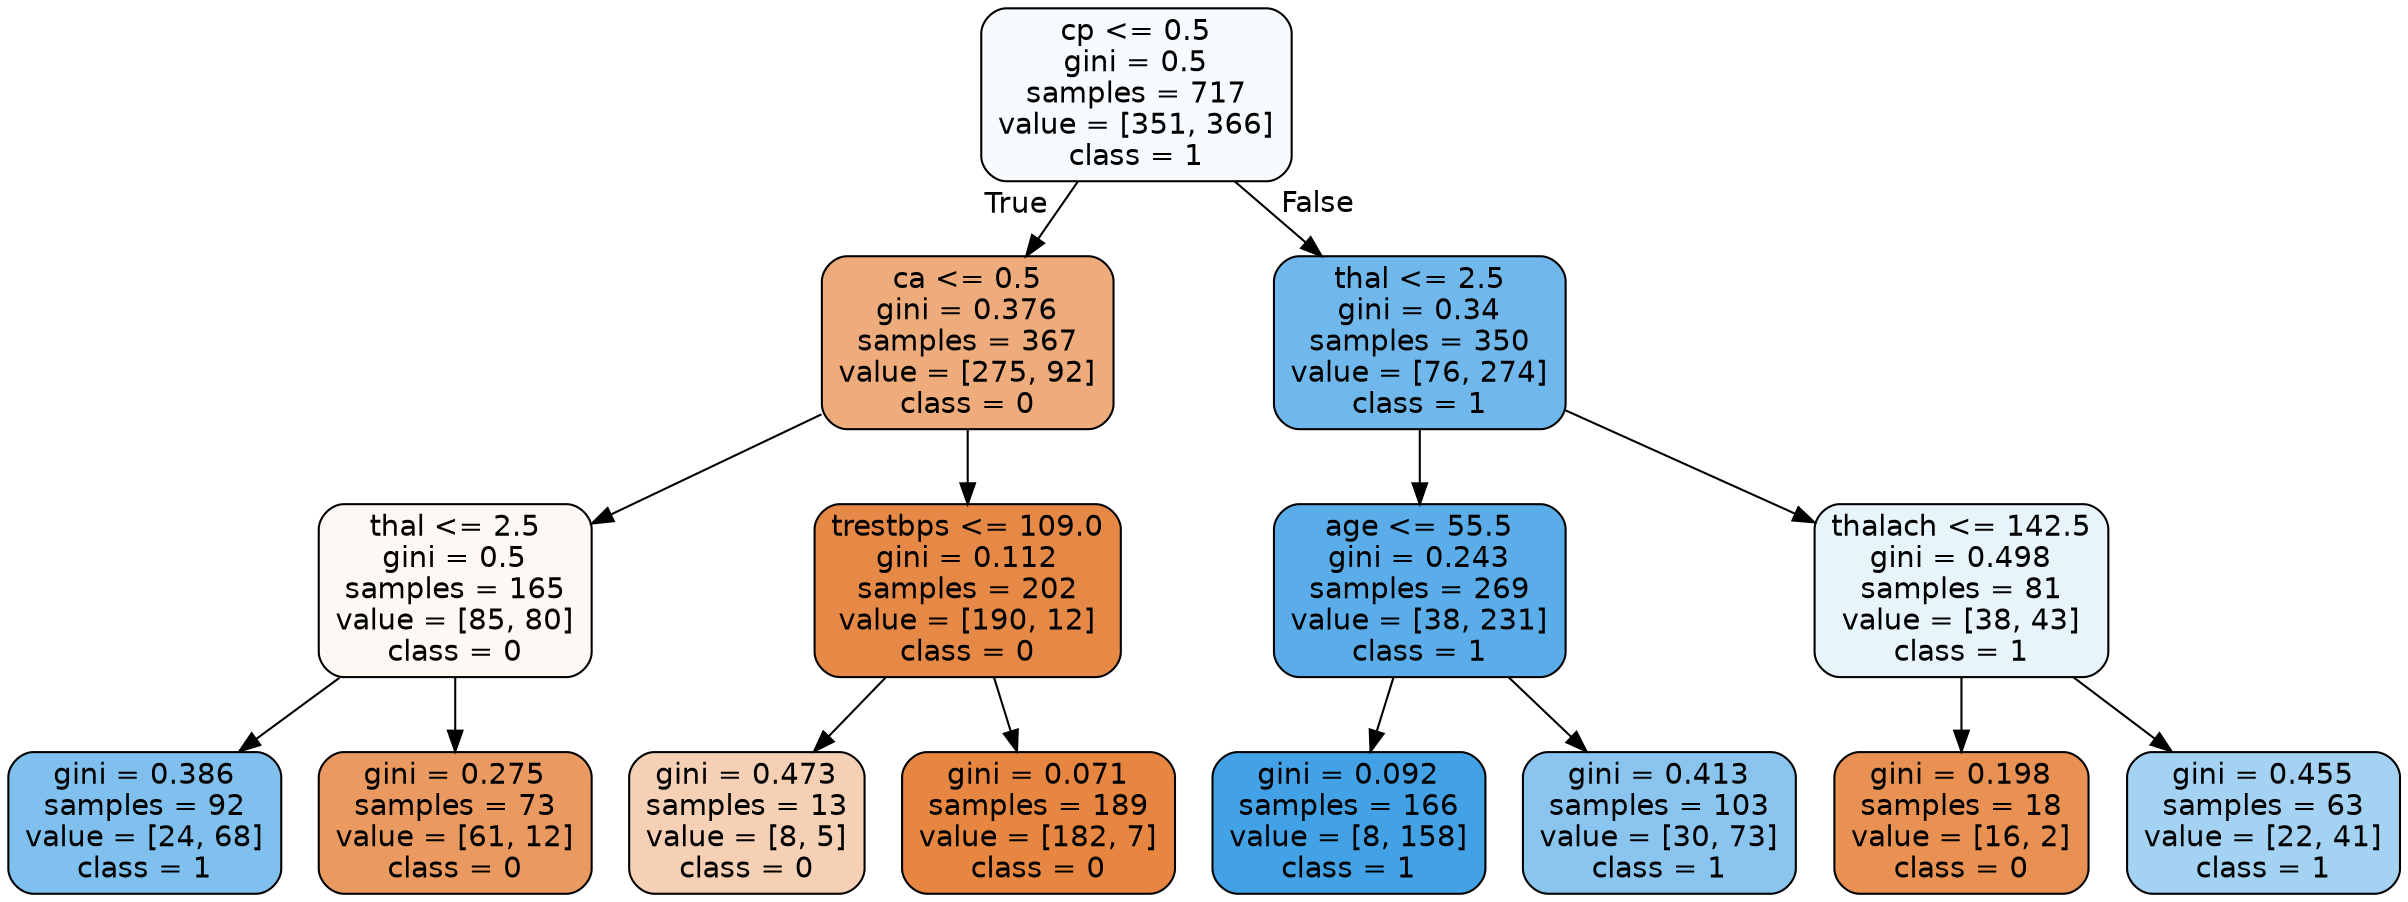 digraph Tree {
node [shape=box, style="filled, rounded", color="black", fontname="helvetica"] ;
edge [fontname="helvetica"] ;
0 [label="cp <= 0.5\ngini = 0.5\nsamples = 717\nvalue = [351, 366]\nclass = 1", fillcolor="#f7fbfe"] ;
1 [label="ca <= 0.5\ngini = 0.376\nsamples = 367\nvalue = [275, 92]\nclass = 0", fillcolor="#eeab7b"] ;
0 -> 1 [labeldistance=2.5, labelangle=45, headlabel="True"] ;
2 [label="thal <= 2.5\ngini = 0.5\nsamples = 165\nvalue = [85, 80]\nclass = 0", fillcolor="#fdf8f3"] ;
1 -> 2 ;
3 [label="gini = 0.386\nsamples = 92\nvalue = [24, 68]\nclass = 1", fillcolor="#7fc0ee"] ;
2 -> 3 ;
4 [label="gini = 0.275\nsamples = 73\nvalue = [61, 12]\nclass = 0", fillcolor="#ea9a60"] ;
2 -> 4 ;
5 [label="trestbps <= 109.0\ngini = 0.112\nsamples = 202\nvalue = [190, 12]\nclass = 0", fillcolor="#e78946"] ;
1 -> 5 ;
6 [label="gini = 0.473\nsamples = 13\nvalue = [8, 5]\nclass = 0", fillcolor="#f5d0b5"] ;
5 -> 6 ;
7 [label="gini = 0.071\nsamples = 189\nvalue = [182, 7]\nclass = 0", fillcolor="#e68641"] ;
5 -> 7 ;
8 [label="thal <= 2.5\ngini = 0.34\nsamples = 350\nvalue = [76, 274]\nclass = 1", fillcolor="#70b8ec"] ;
0 -> 8 [labeldistance=2.5, labelangle=-45, headlabel="False"] ;
9 [label="age <= 55.5\ngini = 0.243\nsamples = 269\nvalue = [38, 231]\nclass = 1", fillcolor="#5aade9"] ;
8 -> 9 ;
10 [label="gini = 0.092\nsamples = 166\nvalue = [8, 158]\nclass = 1", fillcolor="#43a2e6"] ;
9 -> 10 ;
11 [label="gini = 0.413\nsamples = 103\nvalue = [30, 73]\nclass = 1", fillcolor="#8ac5f0"] ;
9 -> 11 ;
12 [label="thalach <= 142.5\ngini = 0.498\nsamples = 81\nvalue = [38, 43]\nclass = 1", fillcolor="#e8f4fc"] ;
8 -> 12 ;
13 [label="gini = 0.198\nsamples = 18\nvalue = [16, 2]\nclass = 0", fillcolor="#e89152"] ;
12 -> 13 ;
14 [label="gini = 0.455\nsamples = 63\nvalue = [22, 41]\nclass = 1", fillcolor="#a3d2f3"] ;
12 -> 14 ;
}